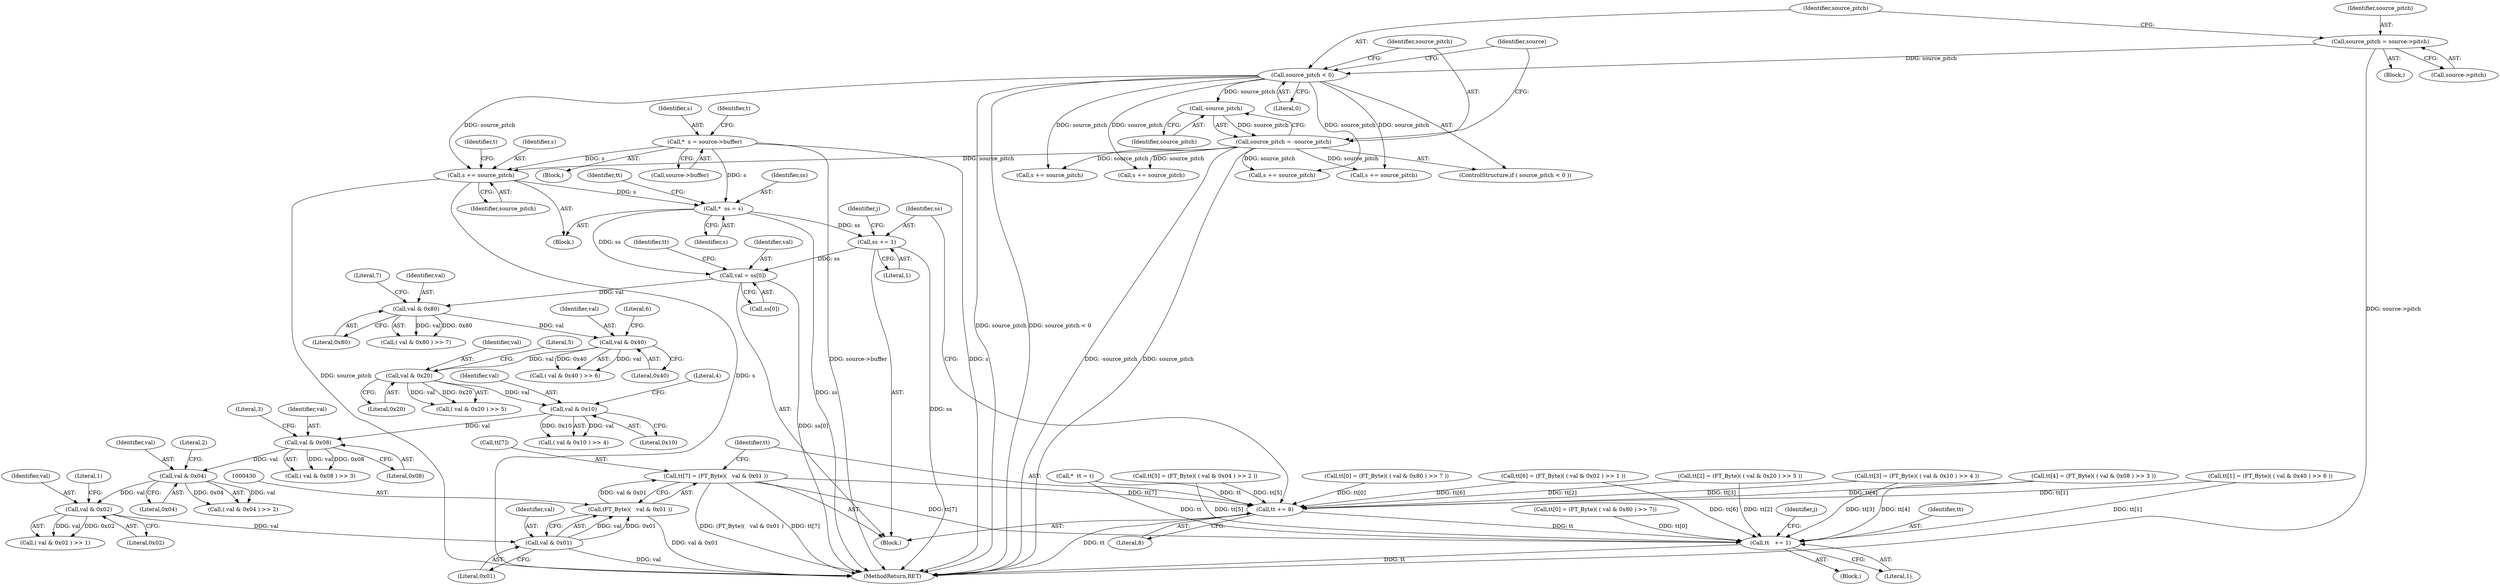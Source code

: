 digraph "0_savannah_b3500af717010137046ec4076d1e1c0641e33727@array" {
"1000425" [label="(Call,tt[7] = (FT_Byte)(   val & 0x01 ))"];
"1000429" [label="(Call,(FT_Byte)(   val & 0x01 ))"];
"1000431" [label="(Call,val & 0x01)"];
"1000421" [label="(Call,val & 0x02)"];
"1000410" [label="(Call,val & 0x04)"];
"1000399" [label="(Call,val & 0x08)"];
"1000388" [label="(Call,val & 0x10)"];
"1000377" [label="(Call,val & 0x20)"];
"1000366" [label="(Call,val & 0x40)"];
"1000355" [label="(Call,val & 0x80)"];
"1000343" [label="(Call,val = ss[0])"];
"1000437" [label="(Call,ss += 1)"];
"1000320" [label="(Call,*  ss = s)"];
"1000290" [label="(Call,*  s = source->buffer)"];
"1000481" [label="(Call,s += source_pitch)"];
"1000275" [label="(Call,source_pitch < 0)"];
"1000269" [label="(Call,source_pitch = source->pitch)"];
"1000278" [label="(Call,source_pitch = -source_pitch)"];
"1000280" [label="(Call,-source_pitch)"];
"1000434" [label="(Call,tt += 8)"];
"1000478" [label="(Call,tt   += 1)"];
"1000369" [label="(Literal,6)"];
"1000429" [label="(Call,(FT_Byte)(   val & 0x01 ))"];
"1000110" [label="(Block,)"];
"1000387" [label="(Call,( val & 0x10 ) >> 4)"];
"1000345" [label="(Call,ss[0])"];
"1000320" [label="(Call,*  ss = s)"];
"1000422" [label="(Identifier,val)"];
"1000413" [label="(Literal,2)"];
"1000463" [label="(Block,)"];
"1000354" [label="(Call,( val & 0x80 ) >> 7)"];
"1000357" [label="(Literal,0x80)"];
"1000377" [label="(Call,val & 0x20)"];
"1000284" [label="(Identifier,source)"];
"1000410" [label="(Call,val & 0x04)"];
"1000276" [label="(Identifier,source_pitch)"];
"1000281" [label="(Identifier,source_pitch)"];
"1000425" [label="(Call,tt[7] = (FT_Byte)(   val & 0x01 ))"];
"1000478" [label="(Call,tt   += 1)"];
"1000290" [label="(Call,*  s = source->buffer)"];
"1000392" [label="(Call,tt[4] = (FT_Byte)( ( val & 0x08 ) >> 3 ))"];
"1000291" [label="(Identifier,s)"];
"1000690" [label="(Call,s += source_pitch)"];
"1000420" [label="(Call,( val & 0x02 ) >> 1)"];
"1000350" [label="(Identifier,tt)"];
"1000482" [label="(Identifier,s)"];
"1000481" [label="(Call,s += source_pitch)"];
"1000423" [label="(Literal,0x02)"];
"1000532" [label="(Call,s += source_pitch)"];
"1000464" [label="(Call,tt[0] = (FT_Byte)( ( val & 0x80 ) >> 7))"];
"1000368" [label="(Literal,0x40)"];
"1000401" [label="(Literal,0x08)"];
"1000321" [label="(Identifier,ss)"];
"1000390" [label="(Literal,0x10)"];
"1000367" [label="(Identifier,val)"];
"1000432" [label="(Identifier,val)"];
"1000433" [label="(Literal,0x01)"];
"1000366" [label="(Call,val & 0x40)"];
"1000437" [label="(Call,ss += 1)"];
"1000348" [label="(Call,tt[0] = (FT_Byte)( ( val & 0x80 ) >> 7 ))"];
"1000358" [label="(Literal,7)"];
"1000288" [label="(Block,)"];
"1000462" [label="(Identifier,j)"];
"1000341" [label="(Block,)"];
"1000370" [label="(Call,tt[2] = (FT_Byte)( ( val & 0x20 ) >> 5 ))"];
"1000359" [label="(Call,tt[1] = (FT_Byte)( ( val & 0x40 ) >> 6 ))"];
"1000431" [label="(Call,val & 0x01)"];
"1000400" [label="(Identifier,val)"];
"1000376" [label="(Call,( val & 0x20 ) >> 5)"];
"1000344" [label="(Identifier,val)"];
"1000379" [label="(Literal,0x20)"];
"1000479" [label="(Identifier,tt)"];
"1000274" [label="(ControlStructure,if ( source_pitch < 0 ))"];
"1000280" [label="(Call,-source_pitch)"];
"1000414" [label="(Call,tt[6] = (FT_Byte)( ( val & 0x02 ) >> 1 ))"];
"1000402" [label="(Literal,3)"];
"1000325" [label="(Identifier,tt)"];
"1000485" [label="(Identifier,t)"];
"1000322" [label="(Identifier,s)"];
"1000389" [label="(Identifier,val)"];
"1000277" [label="(Literal,0)"];
"1000803" [label="(Call,s += source_pitch)"];
"1000411" [label="(Identifier,val)"];
"1000439" [label="(Literal,1)"];
"1000875" [label="(Call,s += source_pitch)"];
"1000424" [label="(Literal,1)"];
"1000436" [label="(Literal,8)"];
"1000356" [label="(Identifier,val)"];
"1000381" [label="(Call,tt[3] = (FT_Byte)( ( val & 0x10 ) >> 4 ))"];
"1000412" [label="(Literal,0x04)"];
"1000343" [label="(Call,val = ss[0])"];
"1000391" [label="(Literal,4)"];
"1000297" [label="(Identifier,t)"];
"1000279" [label="(Identifier,source_pitch)"];
"1000421" [label="(Call,val & 0x02)"];
"1000403" [label="(Call,tt[5] = (FT_Byte)( ( val & 0x04 ) >> 2 ))"];
"1000434" [label="(Call,tt += 8)"];
"1000399" [label="(Call,val & 0x08)"];
"1000269" [label="(Call,source_pitch = source->pitch)"];
"1000438" [label="(Identifier,ss)"];
"1000380" [label="(Literal,5)"];
"1000340" [label="(Identifier,j)"];
"1000318" [label="(Block,)"];
"1000275" [label="(Call,source_pitch < 0)"];
"1000278" [label="(Call,source_pitch = -source_pitch)"];
"1000365" [label="(Call,( val & 0x40 ) >> 6)"];
"1000426" [label="(Call,tt[7])"];
"1000409" [label="(Call,( val & 0x04 ) >> 2)"];
"1000271" [label="(Call,source->pitch)"];
"1000398" [label="(Call,( val & 0x08 ) >> 3)"];
"1000483" [label="(Identifier,source_pitch)"];
"1000270" [label="(Identifier,source_pitch)"];
"1000355" [label="(Call,val & 0x80)"];
"1000378" [label="(Identifier,val)"];
"1000324" [label="(Call,*  tt = t)"];
"1000435" [label="(Identifier,tt)"];
"1000885" [label="(MethodReturn,RET)"];
"1000388" [label="(Call,val & 0x10)"];
"1000292" [label="(Call,source->buffer)"];
"1000480" [label="(Literal,1)"];
"1000425" -> "1000341"  [label="AST: "];
"1000425" -> "1000429"  [label="CFG: "];
"1000426" -> "1000425"  [label="AST: "];
"1000429" -> "1000425"  [label="AST: "];
"1000435" -> "1000425"  [label="CFG: "];
"1000425" -> "1000885"  [label="DDG: tt[7]"];
"1000425" -> "1000885"  [label="DDG: (FT_Byte)(   val & 0x01 )"];
"1000429" -> "1000425"  [label="DDG: val & 0x01"];
"1000425" -> "1000434"  [label="DDG: tt[7]"];
"1000425" -> "1000478"  [label="DDG: tt[7]"];
"1000429" -> "1000431"  [label="CFG: "];
"1000430" -> "1000429"  [label="AST: "];
"1000431" -> "1000429"  [label="AST: "];
"1000429" -> "1000885"  [label="DDG: val & 0x01"];
"1000431" -> "1000429"  [label="DDG: val"];
"1000431" -> "1000429"  [label="DDG: 0x01"];
"1000431" -> "1000433"  [label="CFG: "];
"1000432" -> "1000431"  [label="AST: "];
"1000433" -> "1000431"  [label="AST: "];
"1000431" -> "1000885"  [label="DDG: val"];
"1000421" -> "1000431"  [label="DDG: val"];
"1000421" -> "1000420"  [label="AST: "];
"1000421" -> "1000423"  [label="CFG: "];
"1000422" -> "1000421"  [label="AST: "];
"1000423" -> "1000421"  [label="AST: "];
"1000424" -> "1000421"  [label="CFG: "];
"1000421" -> "1000420"  [label="DDG: val"];
"1000421" -> "1000420"  [label="DDG: 0x02"];
"1000410" -> "1000421"  [label="DDG: val"];
"1000410" -> "1000409"  [label="AST: "];
"1000410" -> "1000412"  [label="CFG: "];
"1000411" -> "1000410"  [label="AST: "];
"1000412" -> "1000410"  [label="AST: "];
"1000413" -> "1000410"  [label="CFG: "];
"1000410" -> "1000409"  [label="DDG: val"];
"1000410" -> "1000409"  [label="DDG: 0x04"];
"1000399" -> "1000410"  [label="DDG: val"];
"1000399" -> "1000398"  [label="AST: "];
"1000399" -> "1000401"  [label="CFG: "];
"1000400" -> "1000399"  [label="AST: "];
"1000401" -> "1000399"  [label="AST: "];
"1000402" -> "1000399"  [label="CFG: "];
"1000399" -> "1000398"  [label="DDG: val"];
"1000399" -> "1000398"  [label="DDG: 0x08"];
"1000388" -> "1000399"  [label="DDG: val"];
"1000388" -> "1000387"  [label="AST: "];
"1000388" -> "1000390"  [label="CFG: "];
"1000389" -> "1000388"  [label="AST: "];
"1000390" -> "1000388"  [label="AST: "];
"1000391" -> "1000388"  [label="CFG: "];
"1000388" -> "1000387"  [label="DDG: val"];
"1000388" -> "1000387"  [label="DDG: 0x10"];
"1000377" -> "1000388"  [label="DDG: val"];
"1000377" -> "1000376"  [label="AST: "];
"1000377" -> "1000379"  [label="CFG: "];
"1000378" -> "1000377"  [label="AST: "];
"1000379" -> "1000377"  [label="AST: "];
"1000380" -> "1000377"  [label="CFG: "];
"1000377" -> "1000376"  [label="DDG: val"];
"1000377" -> "1000376"  [label="DDG: 0x20"];
"1000366" -> "1000377"  [label="DDG: val"];
"1000366" -> "1000365"  [label="AST: "];
"1000366" -> "1000368"  [label="CFG: "];
"1000367" -> "1000366"  [label="AST: "];
"1000368" -> "1000366"  [label="AST: "];
"1000369" -> "1000366"  [label="CFG: "];
"1000366" -> "1000365"  [label="DDG: val"];
"1000366" -> "1000365"  [label="DDG: 0x40"];
"1000355" -> "1000366"  [label="DDG: val"];
"1000355" -> "1000354"  [label="AST: "];
"1000355" -> "1000357"  [label="CFG: "];
"1000356" -> "1000355"  [label="AST: "];
"1000357" -> "1000355"  [label="AST: "];
"1000358" -> "1000355"  [label="CFG: "];
"1000355" -> "1000354"  [label="DDG: val"];
"1000355" -> "1000354"  [label="DDG: 0x80"];
"1000343" -> "1000355"  [label="DDG: val"];
"1000343" -> "1000341"  [label="AST: "];
"1000343" -> "1000345"  [label="CFG: "];
"1000344" -> "1000343"  [label="AST: "];
"1000345" -> "1000343"  [label="AST: "];
"1000350" -> "1000343"  [label="CFG: "];
"1000343" -> "1000885"  [label="DDG: ss[0]"];
"1000437" -> "1000343"  [label="DDG: ss"];
"1000320" -> "1000343"  [label="DDG: ss"];
"1000437" -> "1000341"  [label="AST: "];
"1000437" -> "1000439"  [label="CFG: "];
"1000438" -> "1000437"  [label="AST: "];
"1000439" -> "1000437"  [label="AST: "];
"1000340" -> "1000437"  [label="CFG: "];
"1000437" -> "1000885"  [label="DDG: ss"];
"1000320" -> "1000437"  [label="DDG: ss"];
"1000320" -> "1000318"  [label="AST: "];
"1000320" -> "1000322"  [label="CFG: "];
"1000321" -> "1000320"  [label="AST: "];
"1000322" -> "1000320"  [label="AST: "];
"1000325" -> "1000320"  [label="CFG: "];
"1000320" -> "1000885"  [label="DDG: ss"];
"1000290" -> "1000320"  [label="DDG: s"];
"1000481" -> "1000320"  [label="DDG: s"];
"1000290" -> "1000288"  [label="AST: "];
"1000290" -> "1000292"  [label="CFG: "];
"1000291" -> "1000290"  [label="AST: "];
"1000292" -> "1000290"  [label="AST: "];
"1000297" -> "1000290"  [label="CFG: "];
"1000290" -> "1000885"  [label="DDG: s"];
"1000290" -> "1000885"  [label="DDG: source->buffer"];
"1000290" -> "1000481"  [label="DDG: s"];
"1000481" -> "1000318"  [label="AST: "];
"1000481" -> "1000483"  [label="CFG: "];
"1000482" -> "1000481"  [label="AST: "];
"1000483" -> "1000481"  [label="AST: "];
"1000485" -> "1000481"  [label="CFG: "];
"1000481" -> "1000885"  [label="DDG: source_pitch"];
"1000481" -> "1000885"  [label="DDG: s"];
"1000275" -> "1000481"  [label="DDG: source_pitch"];
"1000278" -> "1000481"  [label="DDG: source_pitch"];
"1000275" -> "1000274"  [label="AST: "];
"1000275" -> "1000277"  [label="CFG: "];
"1000276" -> "1000275"  [label="AST: "];
"1000277" -> "1000275"  [label="AST: "];
"1000279" -> "1000275"  [label="CFG: "];
"1000284" -> "1000275"  [label="CFG: "];
"1000275" -> "1000885"  [label="DDG: source_pitch < 0"];
"1000275" -> "1000885"  [label="DDG: source_pitch"];
"1000269" -> "1000275"  [label="DDG: source_pitch"];
"1000275" -> "1000280"  [label="DDG: source_pitch"];
"1000275" -> "1000532"  [label="DDG: source_pitch"];
"1000275" -> "1000690"  [label="DDG: source_pitch"];
"1000275" -> "1000803"  [label="DDG: source_pitch"];
"1000275" -> "1000875"  [label="DDG: source_pitch"];
"1000269" -> "1000110"  [label="AST: "];
"1000269" -> "1000271"  [label="CFG: "];
"1000270" -> "1000269"  [label="AST: "];
"1000271" -> "1000269"  [label="AST: "];
"1000276" -> "1000269"  [label="CFG: "];
"1000269" -> "1000885"  [label="DDG: source->pitch"];
"1000278" -> "1000274"  [label="AST: "];
"1000278" -> "1000280"  [label="CFG: "];
"1000279" -> "1000278"  [label="AST: "];
"1000280" -> "1000278"  [label="AST: "];
"1000284" -> "1000278"  [label="CFG: "];
"1000278" -> "1000885"  [label="DDG: -source_pitch"];
"1000278" -> "1000885"  [label="DDG: source_pitch"];
"1000280" -> "1000278"  [label="DDG: source_pitch"];
"1000278" -> "1000532"  [label="DDG: source_pitch"];
"1000278" -> "1000690"  [label="DDG: source_pitch"];
"1000278" -> "1000803"  [label="DDG: source_pitch"];
"1000278" -> "1000875"  [label="DDG: source_pitch"];
"1000280" -> "1000281"  [label="CFG: "];
"1000281" -> "1000280"  [label="AST: "];
"1000434" -> "1000341"  [label="AST: "];
"1000434" -> "1000436"  [label="CFG: "];
"1000435" -> "1000434"  [label="AST: "];
"1000436" -> "1000434"  [label="AST: "];
"1000438" -> "1000434"  [label="CFG: "];
"1000434" -> "1000885"  [label="DDG: tt"];
"1000348" -> "1000434"  [label="DDG: tt[0]"];
"1000403" -> "1000434"  [label="DDG: tt[5]"];
"1000370" -> "1000434"  [label="DDG: tt[2]"];
"1000392" -> "1000434"  [label="DDG: tt[4]"];
"1000414" -> "1000434"  [label="DDG: tt[6]"];
"1000359" -> "1000434"  [label="DDG: tt[1]"];
"1000324" -> "1000434"  [label="DDG: tt"];
"1000381" -> "1000434"  [label="DDG: tt[3]"];
"1000434" -> "1000478"  [label="DDG: tt"];
"1000478" -> "1000463"  [label="AST: "];
"1000478" -> "1000480"  [label="CFG: "];
"1000479" -> "1000478"  [label="AST: "];
"1000480" -> "1000478"  [label="AST: "];
"1000462" -> "1000478"  [label="CFG: "];
"1000478" -> "1000885"  [label="DDG: tt"];
"1000464" -> "1000478"  [label="DDG: tt[0]"];
"1000403" -> "1000478"  [label="DDG: tt[5]"];
"1000370" -> "1000478"  [label="DDG: tt[2]"];
"1000392" -> "1000478"  [label="DDG: tt[4]"];
"1000414" -> "1000478"  [label="DDG: tt[6]"];
"1000359" -> "1000478"  [label="DDG: tt[1]"];
"1000324" -> "1000478"  [label="DDG: tt"];
"1000381" -> "1000478"  [label="DDG: tt[3]"];
}
